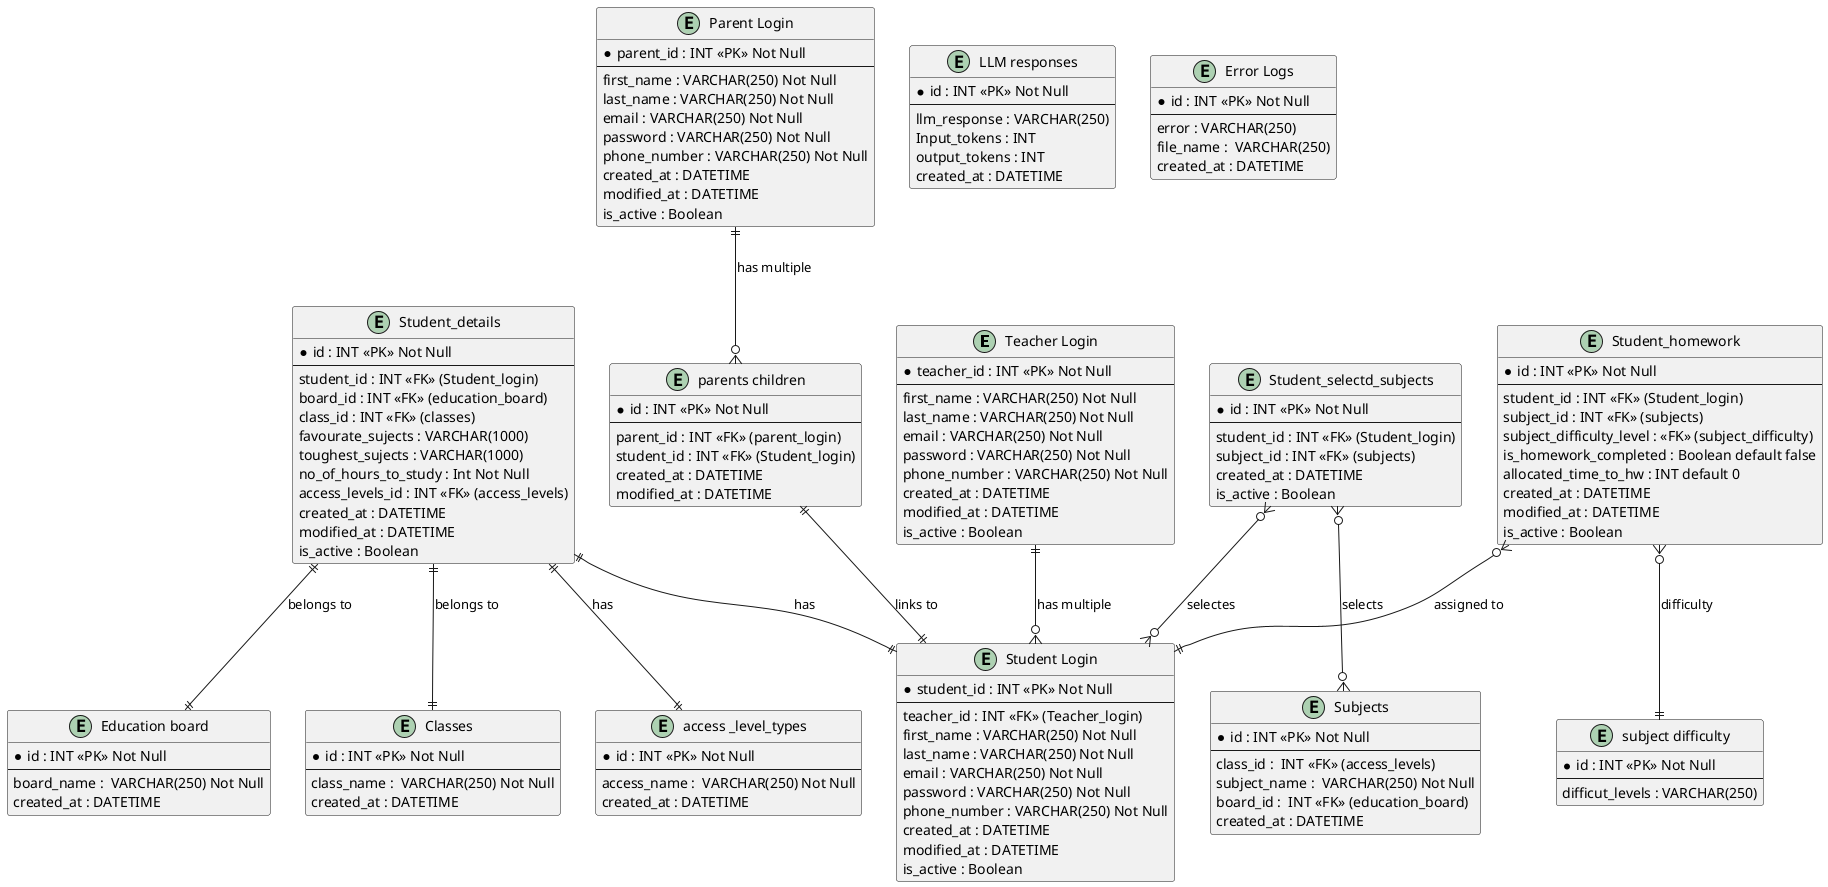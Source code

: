 @startuml "Tution"

entity "Teacher Login" as teacher_login {
  *teacher_id : INT <<PK>> Not Null
  --
  first_name : VARCHAR(250) Not Null 
  last_name : VARCHAR(250) Not Null
  email : VARCHAR(250) Not Null
  password : VARCHAR(250) Not Null
  phone_number : VARCHAR(250) Not Null
  created_at : DATETIME
  modified_at : DATETIME
  is_active : Boolean 
}

entity "Student Login" as student_login{
  *student_id : INT <<PK>> Not Null
  --
  teacher_id : INT <<FK>> (Teacher_login)
  first_name : VARCHAR(250) Not Null 
  last_name : VARCHAR(250) Not Null
  email : VARCHAR(250) Not Null
  password : VARCHAR(250) Not Null
  phone_number : VARCHAR(250) Not Null
  created_at : DATETIME
  modified_at : DATETIME
  is_active : Boolean 
}

entity "Education board" as education_board{
  *id : INT <<PK>> Not Null
  --
  board_name :  VARCHAR(250) Not Null
  created_at : DATETIME
}

entity "Classes" as classes{
  *id : INT <<PK>> Not Null
  --
  class_name :  VARCHAR(250) Not Null
  created_at : DATETIME
}

entity "access _level_types" as access_levels{
   *id : INT <<PK>> Not Null
  --
  access_name :  VARCHAR(250) Not Null
  created_at : DATETIME
}

entity "Subjects" as subjects{
   *id : INT <<PK>> Not Null
  --
  class_id :  INT <<FK>> (access_levels)
  subject_name :  VARCHAR(250) Not Null
  board_id :  INT <<FK>> (education_board)
  created_at : DATETIME
}

entity "Student_details" as student_details{
  *id : INT <<PK>> Not Null
  --
  student_id : INT <<FK>> (Student_login)
  board_id : INT <<FK>> (education_board)
  class_id : INT <<FK>> (classes)
  favourate_sujects : VARCHAR(1000)
  toughest_sujects : VARCHAR(1000)
  no_of_hours_to_study : Int Not Null
  access_levels_id : INT <<FK>> (access_levels)
  created_at : DATETIME
  modified_at : DATETIME
  is_active : Boolean 
}

entity "Student_selectd_subjects" as student_selected_subjects{
   *id : INT <<PK>> Not Null
  --
  student_id : INT <<FK>> (Student_login)
  subject_id : INT <<FK>> (subjects)
  ' class_id : INT <<FK>> (classes)
  created_at : DATETIME
  is_active : Boolean
}

entity "subject difficulty" as subject_difficulty{
   *id : INT <<PK>> Not Null
   --
   difficut_levels : VARCHAR(250) 
}

entity "Student_homework" as student_homework{
   *id : INT <<PK>> Not Null
  --
  student_id : INT <<FK>> (Student_login)
  subject_id : INT <<FK>> (subjects)
  ' class_id : INT <<FK>> (classes)
  subject_difficulty_level : <<FK>> (subject_difficulty)
  is_homework_completed : Boolean default false
  allocated_time_to_hw : INT default 0
  created_at : DATETIME
  modified_at : DATETIME
  is_active : Boolean
}

entity "LLM responses" as llm_response{
  *id : INT <<PK>> Not Null
  --
  llm_response : VARCHAR(250)
  Input_tokens : INT
  output_tokens : INT
  created_at : DATETIME
}

entity "Error Logs" as error_logs{
  *id : INT <<PK>> Not Null
  --
  error : VARCHAR(250)
  file_name :  VARCHAR(250)
  created_at : DATETIME
}

entity "Parent Login" as parent_login {
  *parent_id : INT <<PK>> Not Null
  --
  first_name : VARCHAR(250) Not Null 
  last_name : VARCHAR(250) Not Null
  email : VARCHAR(250) Not Null
  password : VARCHAR(250) Not Null
  phone_number : VARCHAR(250) Not Null
  created_at : DATETIME
  modified_at : DATETIME
  is_active : Boolean 
}

entity "parents children" as parent_student{
   *id : INT <<PK>> Not Null
  --
  parent_id : INT <<FK>> (parent_login)
  student_id : INT <<FK>> (Student_login)
  created_at : DATETIME
  modified_at : DATETIME
}

' Relationships
teacher_login ||--o{ student_login : has multiple

student_details ||--|| student_login : has
student_details ||--|| education_board : belongs to
student_details ||--|| classes : belongs to
student_details ||--|| access_levels : has



student_selected_subjects }o--o{ student_login : selectes
student_selected_subjects }o--o{ subjects : selects


student_homework }o--|| student_login : assigned to

student_homework }o--|| subject_difficulty : difficulty

parent_login ||--o{ parent_student : has multiple
parent_student ||--|| student_login : links to



@enduml
